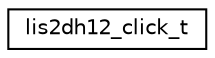 digraph "Graphical Class Hierarchy"
{
 // LATEX_PDF_SIZE
  edge [fontname="Helvetica",fontsize="10",labelfontname="Helvetica",labelfontsize="10"];
  node [fontname="Helvetica",fontsize="10",shape=record];
  rankdir="LR";
  Node0 [label="lis2dh12_click_t",height=0.2,width=0.4,color="black", fillcolor="white", style="filled",URL="$structlis2dh12__click__t.html",tooltip="LIS2DH12 click config values."];
}

